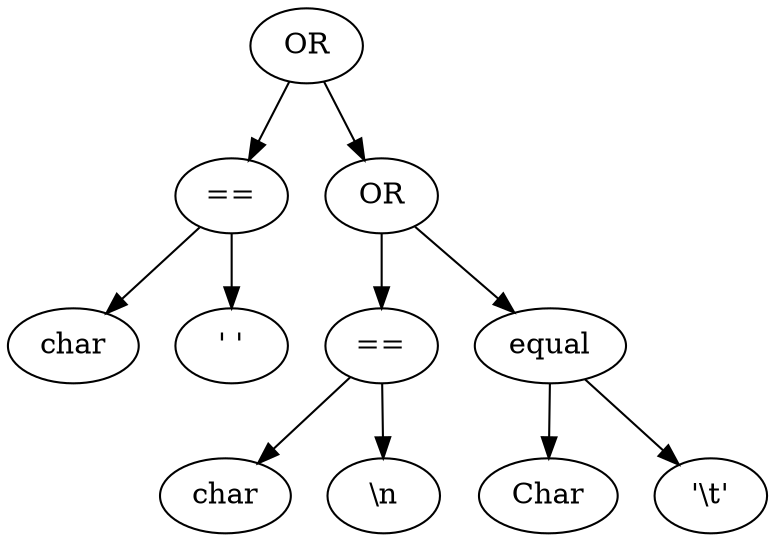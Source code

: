digraph a {
 A->Na
 Na->char
 Na->"' '"
 A->Nb
 Nb->Nc
 Nc->char2
 Nc->"\\n"
 Nb->Nd
 Nd->Nx
 Nd->end
 
 A[label = "OR"]
 Nb[label = "OR"]
 Nd[label = "equal"]
 Na[label = "=="]
 Nc[label = "=="]
 Nx[label = "Char"]
 char2[label = "char"]
 
 end[label = "'\\t'"]
}